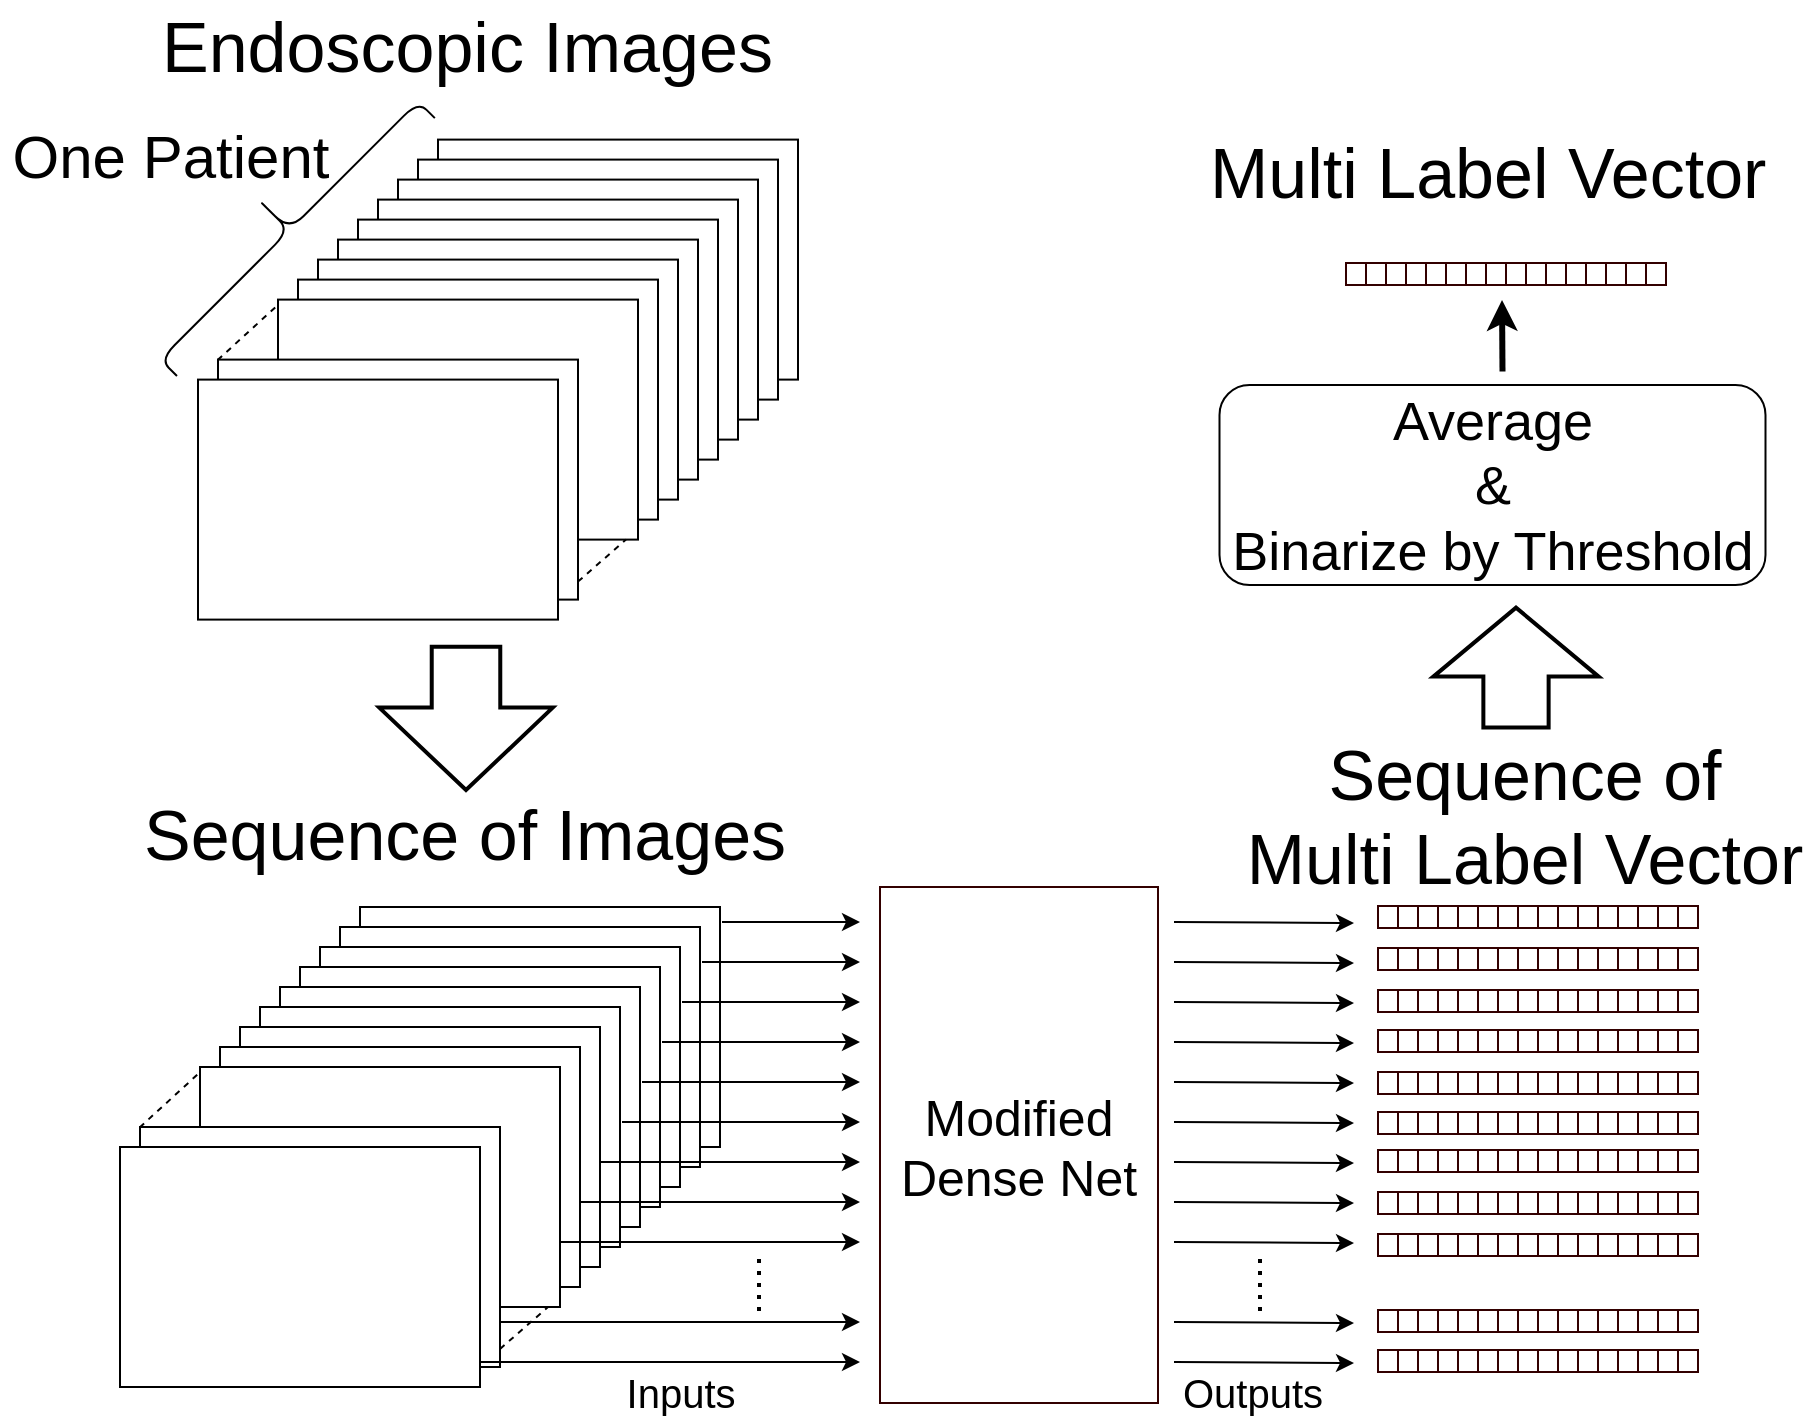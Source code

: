 <mxfile version="12.5.5" type="device"><diagram id="z2CQPgokboSDMh4d6PFP" name="Page-1"><mxGraphModel dx="961" dy="1441" grid="1" gridSize="10" guides="1" tooltips="1" connect="1" arrows="1" fold="1" page="1" pageScale="1" pageWidth="827" pageHeight="1169" math="0" shadow="0"><root><mxCell id="0"/><mxCell id="1" parent="0"/><mxCell id="XhvfSutfM1ENtSiAhlLO-3" value="" style="rounded=0;whiteSpace=wrap;html=1;" parent="1" vertex="1"><mxGeometry x="201" y="553.5" width="180" height="120" as="geometry"/></mxCell><mxCell id="XhvfSutfM1ENtSiAhlLO-4" value="" style="rounded=0;whiteSpace=wrap;html=1;" parent="1" vertex="1"><mxGeometry x="191" y="563.5" width="180" height="120" as="geometry"/></mxCell><mxCell id="XhvfSutfM1ENtSiAhlLO-5" value="" style="endArrow=none;dashed=1;html=1;exitX=0.996;exitY=0.003;exitDx=0;exitDy=0;exitPerimeter=0;" parent="1" source="XhvfSutfM1ENtSiAhlLO-15" edge="1"><mxGeometry width="50" height="50" relative="1" as="geometry"><mxPoint x="281" y="756.5" as="sourcePoint"/><mxPoint x="301" y="633.5" as="targetPoint"/></mxGeometry></mxCell><mxCell id="XhvfSutfM1ENtSiAhlLO-6" value="" style="rounded=0;whiteSpace=wrap;html=1;" parent="1" vertex="1"><mxGeometry x="181" y="573.5" width="180" height="120" as="geometry"/></mxCell><mxCell id="XhvfSutfM1ENtSiAhlLO-7" value="" style="rounded=0;whiteSpace=wrap;html=1;" parent="1" vertex="1"><mxGeometry x="171" y="583.5" width="180" height="120" as="geometry"/></mxCell><mxCell id="XhvfSutfM1ENtSiAhlLO-8" value="" style="rounded=0;whiteSpace=wrap;html=1;" parent="1" vertex="1"><mxGeometry x="161" y="593.5" width="180" height="120" as="geometry"/></mxCell><mxCell id="XhvfSutfM1ENtSiAhlLO-9" value="" style="rounded=0;whiteSpace=wrap;html=1;" parent="1" vertex="1"><mxGeometry x="151" y="603.5" width="180" height="120" as="geometry"/></mxCell><mxCell id="XhvfSutfM1ENtSiAhlLO-10" value="" style="rounded=0;whiteSpace=wrap;html=1;" parent="1" vertex="1"><mxGeometry x="141" y="613.5" width="180" height="120" as="geometry"/></mxCell><mxCell id="XhvfSutfM1ENtSiAhlLO-11" value="" style="rounded=0;whiteSpace=wrap;html=1;" parent="1" vertex="1"><mxGeometry x="131" y="623.5" width="180" height="120" as="geometry"/></mxCell><mxCell id="XhvfSutfM1ENtSiAhlLO-12" value="" style="rounded=0;whiteSpace=wrap;html=1;" parent="1" vertex="1"><mxGeometry x="121" y="633.5" width="180" height="120" as="geometry"/></mxCell><mxCell id="XhvfSutfM1ENtSiAhlLO-13" value="" style="endArrow=none;dashed=1;html=1;exitX=0.977;exitY=0.936;exitDx=0;exitDy=0;exitPerimeter=0;" parent="1" edge="1"><mxGeometry width="50" height="50" relative="1" as="geometry"><mxPoint x="271" y="774.5" as="sourcePoint"/><mxPoint x="295" y="753.5" as="targetPoint"/></mxGeometry></mxCell><mxCell id="XhvfSutfM1ENtSiAhlLO-14" value="" style="endArrow=none;dashed=1;html=1;exitX=-0.001;exitY=0.002;exitDx=0;exitDy=0;exitPerimeter=0;entryX=0.002;entryY=0.019;entryDx=0;entryDy=0;entryPerimeter=0;" parent="1" source="XhvfSutfM1ENtSiAhlLO-15" target="XhvfSutfM1ENtSiAhlLO-12" edge="1"><mxGeometry width="50" height="50" relative="1" as="geometry"><mxPoint x="280" y="673.5" as="sourcePoint"/><mxPoint x="311" y="643.5" as="targetPoint"/></mxGeometry></mxCell><mxCell id="XhvfSutfM1ENtSiAhlLO-15" value="" style="rounded=0;whiteSpace=wrap;html=1;" parent="1" vertex="1"><mxGeometry x="91" y="663.5" width="180" height="120" as="geometry"/></mxCell><mxCell id="XhvfSutfM1ENtSiAhlLO-16" value="" style="rounded=0;whiteSpace=wrap;html=1;" parent="1" vertex="1"><mxGeometry x="81" y="673.5" width="180" height="120" as="geometry"/></mxCell><mxCell id="XhvfSutfM1ENtSiAhlLO-17" value="&lt;font style=&quot;font-size: 35px&quot;&gt;Endoscopic Images&lt;/font&gt;" style="text;html=1;resizable=0;points=[];autosize=1;align=left;verticalAlign=top;spacingTop=-4;" parent="1" vertex="1"><mxGeometry x="100" y="100" width="320" height="20" as="geometry"/></mxCell><mxCell id="XhvfSutfM1ENtSiAhlLO-23" value="" style="endArrow=classic;html=1;strokeWidth=1;" parent="1" edge="1"><mxGeometry width="50" height="50" relative="1" as="geometry"><mxPoint x="261" y="781" as="sourcePoint"/><mxPoint x="451" y="781" as="targetPoint"/></mxGeometry></mxCell><mxCell id="XhvfSutfM1ENtSiAhlLO-24" value="" style="endArrow=classic;html=1;strokeWidth=1;" parent="1" edge="1"><mxGeometry width="50" height="50" relative="1" as="geometry"><mxPoint x="271" y="761" as="sourcePoint"/><mxPoint x="451" y="761" as="targetPoint"/></mxGeometry></mxCell><mxCell id="XhvfSutfM1ENtSiAhlLO-25" value="" style="endArrow=classic;html=1;strokeWidth=1;" parent="1" edge="1"><mxGeometry width="50" height="50" relative="1" as="geometry"><mxPoint x="301" y="721" as="sourcePoint"/><mxPoint x="451" y="721" as="targetPoint"/></mxGeometry></mxCell><mxCell id="XhvfSutfM1ENtSiAhlLO-26" value="" style="endArrow=classic;html=1;strokeWidth=1;" parent="1" edge="1"><mxGeometry width="50" height="50" relative="1" as="geometry"><mxPoint x="311" y="701" as="sourcePoint"/><mxPoint x="451" y="701" as="targetPoint"/></mxGeometry></mxCell><mxCell id="XhvfSutfM1ENtSiAhlLO-27" value="" style="endArrow=classic;html=1;strokeWidth=1;" parent="1" edge="1"><mxGeometry width="50" height="50" relative="1" as="geometry"><mxPoint x="321" y="681" as="sourcePoint"/><mxPoint x="451" y="681" as="targetPoint"/></mxGeometry></mxCell><mxCell id="XhvfSutfM1ENtSiAhlLO-29" value="" style="endArrow=classic;html=1;strokeWidth=1;" parent="1" edge="1"><mxGeometry width="50" height="50" relative="1" as="geometry"><mxPoint x="332" y="661" as="sourcePoint"/><mxPoint x="451" y="661" as="targetPoint"/></mxGeometry></mxCell><mxCell id="XhvfSutfM1ENtSiAhlLO-31" value="&lt;font style=&quot;font-size: 25px&quot;&gt;Modified&lt;br&gt;Dense Net&lt;/font&gt;" style="rounded=0;whiteSpace=wrap;html=1;strokeColor=#330000;fillColor=#FFFFFF;" parent="1" vertex="1"><mxGeometry x="461" y="543.5" width="139" height="258" as="geometry"/></mxCell><mxCell id="XhvfSutfM1ENtSiAhlLO-32" value="" style="endArrow=classic;html=1;strokeWidth=1;" parent="1" edge="1"><mxGeometry width="50" height="50" relative="1" as="geometry"><mxPoint x="342" y="641" as="sourcePoint"/><mxPoint x="451" y="641" as="targetPoint"/></mxGeometry></mxCell><mxCell id="XhvfSutfM1ENtSiAhlLO-33" value="" style="endArrow=classic;html=1;strokeWidth=1;" parent="1" edge="1"><mxGeometry width="50" height="50" relative="1" as="geometry"><mxPoint x="352" y="621" as="sourcePoint"/><mxPoint x="451" y="621" as="targetPoint"/></mxGeometry></mxCell><mxCell id="XhvfSutfM1ENtSiAhlLO-34" value="" style="endArrow=classic;html=1;strokeWidth=1;" parent="1" edge="1"><mxGeometry width="50" height="50" relative="1" as="geometry"><mxPoint x="362" y="601" as="sourcePoint"/><mxPoint x="451" y="601" as="targetPoint"/></mxGeometry></mxCell><mxCell id="XhvfSutfM1ENtSiAhlLO-37" value="" style="endArrow=classic;html=1;strokeWidth=1;" parent="1" edge="1"><mxGeometry width="50" height="50" relative="1" as="geometry"><mxPoint x="382" y="561" as="sourcePoint"/><mxPoint x="451" y="561" as="targetPoint"/></mxGeometry></mxCell><mxCell id="XhvfSutfM1ENtSiAhlLO-38" value="" style="endArrow=classic;html=1;strokeWidth=1;" parent="1" edge="1"><mxGeometry width="50" height="50" relative="1" as="geometry"><mxPoint x="608" y="561" as="sourcePoint"/><mxPoint x="698" y="561.5" as="targetPoint"/></mxGeometry></mxCell><mxCell id="XhvfSutfM1ENtSiAhlLO-39" value="" style="endArrow=classic;html=1;strokeWidth=1;" parent="1" edge="1"><mxGeometry width="50" height="50" relative="1" as="geometry"><mxPoint x="608" y="581" as="sourcePoint"/><mxPoint x="698" y="581.5" as="targetPoint"/></mxGeometry></mxCell><mxCell id="XhvfSutfM1ENtSiAhlLO-40" value="" style="endArrow=classic;html=1;strokeWidth=1;" parent="1" edge="1"><mxGeometry width="50" height="50" relative="1" as="geometry"><mxPoint x="608" y="601" as="sourcePoint"/><mxPoint x="698" y="601.5" as="targetPoint"/></mxGeometry></mxCell><mxCell id="XhvfSutfM1ENtSiAhlLO-41" value="" style="endArrow=classic;html=1;strokeWidth=1;" parent="1" edge="1"><mxGeometry width="50" height="50" relative="1" as="geometry"><mxPoint x="608" y="621" as="sourcePoint"/><mxPoint x="698" y="621.5" as="targetPoint"/></mxGeometry></mxCell><mxCell id="XhvfSutfM1ENtSiAhlLO-42" value="" style="endArrow=classic;html=1;strokeWidth=1;" parent="1" edge="1"><mxGeometry width="50" height="50" relative="1" as="geometry"><mxPoint x="608" y="641" as="sourcePoint"/><mxPoint x="698" y="641.5" as="targetPoint"/></mxGeometry></mxCell><mxCell id="XhvfSutfM1ENtSiAhlLO-43" value="" style="endArrow=classic;html=1;strokeWidth=1;" parent="1" edge="1"><mxGeometry width="50" height="50" relative="1" as="geometry"><mxPoint x="608" y="661" as="sourcePoint"/><mxPoint x="698" y="661.5" as="targetPoint"/></mxGeometry></mxCell><mxCell id="XhvfSutfM1ENtSiAhlLO-45" value="" style="endArrow=classic;html=1;strokeWidth=1;" parent="1" edge="1"><mxGeometry width="50" height="50" relative="1" as="geometry"><mxPoint x="608" y="681" as="sourcePoint"/><mxPoint x="698" y="681.5" as="targetPoint"/></mxGeometry></mxCell><mxCell id="XhvfSutfM1ENtSiAhlLO-46" value="" style="endArrow=classic;html=1;strokeWidth=1;" parent="1" edge="1"><mxGeometry width="50" height="50" relative="1" as="geometry"><mxPoint x="608" y="701" as="sourcePoint"/><mxPoint x="698" y="701.5" as="targetPoint"/></mxGeometry></mxCell><mxCell id="XhvfSutfM1ENtSiAhlLO-47" value="" style="endArrow=classic;html=1;strokeWidth=1;" parent="1" edge="1"><mxGeometry width="50" height="50" relative="1" as="geometry"><mxPoint x="608" y="721" as="sourcePoint"/><mxPoint x="698" y="721.5" as="targetPoint"/></mxGeometry></mxCell><mxCell id="XhvfSutfM1ENtSiAhlLO-48" value="" style="endArrow=classic;html=1;strokeWidth=1;" parent="1" edge="1"><mxGeometry width="50" height="50" relative="1" as="geometry"><mxPoint x="608" y="761" as="sourcePoint"/><mxPoint x="698" y="761.5" as="targetPoint"/></mxGeometry></mxCell><mxCell id="XhvfSutfM1ENtSiAhlLO-49" value="" style="endArrow=classic;html=1;strokeWidth=1;" parent="1" edge="1"><mxGeometry width="50" height="50" relative="1" as="geometry"><mxPoint x="608" y="781" as="sourcePoint"/><mxPoint x="698" y="781.5" as="targetPoint"/></mxGeometry></mxCell><mxCell id="XhvfSutfM1ENtSiAhlLO-64" value="" style="endArrow=classic;html=1;strokeWidth=1;" parent="1" edge="1"><mxGeometry width="50" height="50" relative="1" as="geometry"><mxPoint x="372" y="581" as="sourcePoint"/><mxPoint x="451" y="581" as="targetPoint"/></mxGeometry></mxCell><mxCell id="XhvfSutfM1ENtSiAhlLO-65" value="" style="endArrow=none;dashed=1;html=1;strokeWidth=2;dashPattern=1 2;" parent="1" edge="1"><mxGeometry width="50" height="50" relative="1" as="geometry"><mxPoint x="400.5" y="755.5" as="sourcePoint"/><mxPoint x="400.5" y="725.5" as="targetPoint"/></mxGeometry></mxCell><mxCell id="XhvfSutfM1ENtSiAhlLO-66" value="" style="endArrow=none;dashed=1;html=1;strokeWidth=2;dashPattern=1 2;" parent="1" edge="1"><mxGeometry width="50" height="50" relative="1" as="geometry"><mxPoint x="651" y="755.5" as="sourcePoint"/><mxPoint x="651" y="725.5" as="targetPoint"/></mxGeometry></mxCell><mxCell id="XhvfSutfM1ENtSiAhlLO-87" value="" style="rounded=0;whiteSpace=wrap;html=1;strokeColor=#330000;fillColor=#FFFFFF;" parent="1" vertex="1"><mxGeometry x="710" y="553" width="10" height="11" as="geometry"/></mxCell><mxCell id="XhvfSutfM1ENtSiAhlLO-88" value="" style="rounded=0;whiteSpace=wrap;html=1;strokeColor=#330000;fillColor=#FFFFFF;" parent="1" vertex="1"><mxGeometry x="720" y="553" width="10" height="11" as="geometry"/></mxCell><mxCell id="XhvfSutfM1ENtSiAhlLO-89" value="" style="rounded=0;whiteSpace=wrap;html=1;strokeColor=#330000;fillColor=#FFFFFF;" parent="1" vertex="1"><mxGeometry x="730" y="553" width="10" height="11" as="geometry"/></mxCell><mxCell id="XhvfSutfM1ENtSiAhlLO-90" value="" style="rounded=0;whiteSpace=wrap;html=1;strokeColor=#330000;fillColor=#FFFFFF;" parent="1" vertex="1"><mxGeometry x="740" y="553" width="10" height="11" as="geometry"/></mxCell><mxCell id="XhvfSutfM1ENtSiAhlLO-91" value="" style="rounded=0;whiteSpace=wrap;html=1;strokeColor=#330000;fillColor=#FFFFFF;" parent="1" vertex="1"><mxGeometry x="750" y="553" width="10" height="11" as="geometry"/></mxCell><mxCell id="XhvfSutfM1ENtSiAhlLO-92" value="" style="rounded=0;whiteSpace=wrap;html=1;strokeColor=#330000;fillColor=#FFFFFF;" parent="1" vertex="1"><mxGeometry x="760" y="553" width="10" height="11" as="geometry"/></mxCell><mxCell id="XhvfSutfM1ENtSiAhlLO-93" value="" style="rounded=0;whiteSpace=wrap;html=1;strokeColor=#330000;fillColor=#FFFFFF;" parent="1" vertex="1"><mxGeometry x="770" y="553" width="10" height="11" as="geometry"/></mxCell><mxCell id="XhvfSutfM1ENtSiAhlLO-94" value="" style="rounded=0;whiteSpace=wrap;html=1;strokeColor=#330000;fillColor=#FFFFFF;" parent="1" vertex="1"><mxGeometry x="780" y="553" width="10" height="11" as="geometry"/></mxCell><mxCell id="XhvfSutfM1ENtSiAhlLO-95" value="" style="rounded=0;whiteSpace=wrap;html=1;strokeColor=#330000;fillColor=#FFFFFF;" parent="1" vertex="1"><mxGeometry x="790" y="553" width="10" height="11" as="geometry"/></mxCell><mxCell id="XhvfSutfM1ENtSiAhlLO-96" value="" style="rounded=0;whiteSpace=wrap;html=1;strokeColor=#330000;fillColor=#FFFFFF;" parent="1" vertex="1"><mxGeometry x="800" y="553" width="10" height="11" as="geometry"/></mxCell><mxCell id="XhvfSutfM1ENtSiAhlLO-97" value="" style="rounded=0;whiteSpace=wrap;html=1;strokeColor=#330000;fillColor=#FFFFFF;" parent="1" vertex="1"><mxGeometry x="810" y="553" width="10" height="11" as="geometry"/></mxCell><mxCell id="XhvfSutfM1ENtSiAhlLO-98" value="" style="rounded=0;whiteSpace=wrap;html=1;strokeColor=#330000;fillColor=#FFFFFF;" parent="1" vertex="1"><mxGeometry x="820" y="553" width="10" height="11" as="geometry"/></mxCell><mxCell id="XhvfSutfM1ENtSiAhlLO-99" value="" style="rounded=0;whiteSpace=wrap;html=1;strokeColor=#330000;fillColor=#FFFFFF;" parent="1" vertex="1"><mxGeometry x="830" y="553" width="10" height="11" as="geometry"/></mxCell><mxCell id="XhvfSutfM1ENtSiAhlLO-100" value="" style="rounded=0;whiteSpace=wrap;html=1;strokeColor=#330000;fillColor=#FFFFFF;" parent="1" vertex="1"><mxGeometry x="840" y="553" width="10" height="11" as="geometry"/></mxCell><mxCell id="XhvfSutfM1ENtSiAhlLO-101" value="" style="rounded=0;whiteSpace=wrap;html=1;strokeColor=#330000;fillColor=#FFFFFF;" parent="1" vertex="1"><mxGeometry x="850" y="553" width="10" height="11" as="geometry"/></mxCell><mxCell id="XhvfSutfM1ENtSiAhlLO-102" value="" style="rounded=0;whiteSpace=wrap;html=1;strokeColor=#330000;fillColor=#FFFFFF;" parent="1" vertex="1"><mxGeometry x="860" y="553" width="10" height="11" as="geometry"/></mxCell><mxCell id="XhvfSutfM1ENtSiAhlLO-103" value="" style="rounded=0;whiteSpace=wrap;html=1;strokeColor=#330000;fillColor=#FFFFFF;" parent="1" vertex="1"><mxGeometry x="710" y="574" width="10" height="11" as="geometry"/></mxCell><mxCell id="XhvfSutfM1ENtSiAhlLO-104" value="" style="rounded=0;whiteSpace=wrap;html=1;strokeColor=#330000;fillColor=#FFFFFF;" parent="1" vertex="1"><mxGeometry x="720" y="574" width="10" height="11" as="geometry"/></mxCell><mxCell id="XhvfSutfM1ENtSiAhlLO-105" value="" style="rounded=0;whiteSpace=wrap;html=1;strokeColor=#330000;fillColor=#FFFFFF;" parent="1" vertex="1"><mxGeometry x="730" y="574" width="10" height="11" as="geometry"/></mxCell><mxCell id="XhvfSutfM1ENtSiAhlLO-106" value="" style="rounded=0;whiteSpace=wrap;html=1;strokeColor=#330000;fillColor=#FFFFFF;" parent="1" vertex="1"><mxGeometry x="740" y="574" width="10" height="11" as="geometry"/></mxCell><mxCell id="XhvfSutfM1ENtSiAhlLO-107" value="" style="rounded=0;whiteSpace=wrap;html=1;strokeColor=#330000;fillColor=#FFFFFF;" parent="1" vertex="1"><mxGeometry x="750" y="574" width="10" height="11" as="geometry"/></mxCell><mxCell id="XhvfSutfM1ENtSiAhlLO-108" value="" style="rounded=0;whiteSpace=wrap;html=1;strokeColor=#330000;fillColor=#FFFFFF;" parent="1" vertex="1"><mxGeometry x="760" y="574" width="10" height="11" as="geometry"/></mxCell><mxCell id="XhvfSutfM1ENtSiAhlLO-109" value="" style="rounded=0;whiteSpace=wrap;html=1;strokeColor=#330000;fillColor=#FFFFFF;" parent="1" vertex="1"><mxGeometry x="770" y="574" width="10" height="11" as="geometry"/></mxCell><mxCell id="XhvfSutfM1ENtSiAhlLO-110" value="" style="rounded=0;whiteSpace=wrap;html=1;strokeColor=#330000;fillColor=#FFFFFF;" parent="1" vertex="1"><mxGeometry x="780" y="574" width="10" height="11" as="geometry"/></mxCell><mxCell id="XhvfSutfM1ENtSiAhlLO-111" value="" style="rounded=0;whiteSpace=wrap;html=1;strokeColor=#330000;fillColor=#FFFFFF;" parent="1" vertex="1"><mxGeometry x="790" y="574" width="10" height="11" as="geometry"/></mxCell><mxCell id="XhvfSutfM1ENtSiAhlLO-112" value="" style="rounded=0;whiteSpace=wrap;html=1;strokeColor=#330000;fillColor=#FFFFFF;" parent="1" vertex="1"><mxGeometry x="800" y="574" width="10" height="11" as="geometry"/></mxCell><mxCell id="XhvfSutfM1ENtSiAhlLO-113" value="" style="rounded=0;whiteSpace=wrap;html=1;strokeColor=#330000;fillColor=#FFFFFF;" parent="1" vertex="1"><mxGeometry x="810" y="574" width="10" height="11" as="geometry"/></mxCell><mxCell id="XhvfSutfM1ENtSiAhlLO-114" value="" style="rounded=0;whiteSpace=wrap;html=1;strokeColor=#330000;fillColor=#FFFFFF;" parent="1" vertex="1"><mxGeometry x="820" y="574" width="10" height="11" as="geometry"/></mxCell><mxCell id="XhvfSutfM1ENtSiAhlLO-115" value="" style="rounded=0;whiteSpace=wrap;html=1;strokeColor=#330000;fillColor=#FFFFFF;" parent="1" vertex="1"><mxGeometry x="830" y="574" width="10" height="11" as="geometry"/></mxCell><mxCell id="XhvfSutfM1ENtSiAhlLO-116" value="" style="rounded=0;whiteSpace=wrap;html=1;strokeColor=#330000;fillColor=#FFFFFF;" parent="1" vertex="1"><mxGeometry x="840" y="574" width="10" height="11" as="geometry"/></mxCell><mxCell id="XhvfSutfM1ENtSiAhlLO-117" value="" style="rounded=0;whiteSpace=wrap;html=1;strokeColor=#330000;fillColor=#FFFFFF;" parent="1" vertex="1"><mxGeometry x="850" y="574" width="10" height="11" as="geometry"/></mxCell><mxCell id="XhvfSutfM1ENtSiAhlLO-118" value="" style="rounded=0;whiteSpace=wrap;html=1;strokeColor=#330000;fillColor=#FFFFFF;" parent="1" vertex="1"><mxGeometry x="860" y="574" width="10" height="11" as="geometry"/></mxCell><mxCell id="XhvfSutfM1ENtSiAhlLO-119" value="" style="rounded=0;whiteSpace=wrap;html=1;strokeColor=#330000;fillColor=#FFFFFF;" parent="1" vertex="1"><mxGeometry x="710" y="595" width="10" height="11" as="geometry"/></mxCell><mxCell id="XhvfSutfM1ENtSiAhlLO-120" value="" style="rounded=0;whiteSpace=wrap;html=1;strokeColor=#330000;fillColor=#FFFFFF;" parent="1" vertex="1"><mxGeometry x="720" y="595" width="10" height="11" as="geometry"/></mxCell><mxCell id="XhvfSutfM1ENtSiAhlLO-121" value="" style="rounded=0;whiteSpace=wrap;html=1;strokeColor=#330000;fillColor=#FFFFFF;" parent="1" vertex="1"><mxGeometry x="730" y="595" width="10" height="11" as="geometry"/></mxCell><mxCell id="XhvfSutfM1ENtSiAhlLO-122" value="" style="rounded=0;whiteSpace=wrap;html=1;strokeColor=#330000;fillColor=#FFFFFF;" parent="1" vertex="1"><mxGeometry x="740" y="595" width="10" height="11" as="geometry"/></mxCell><mxCell id="XhvfSutfM1ENtSiAhlLO-123" value="" style="rounded=0;whiteSpace=wrap;html=1;strokeColor=#330000;fillColor=#FFFFFF;" parent="1" vertex="1"><mxGeometry x="750" y="595" width="10" height="11" as="geometry"/></mxCell><mxCell id="XhvfSutfM1ENtSiAhlLO-124" value="" style="rounded=0;whiteSpace=wrap;html=1;strokeColor=#330000;fillColor=#FFFFFF;" parent="1" vertex="1"><mxGeometry x="760" y="595" width="10" height="11" as="geometry"/></mxCell><mxCell id="XhvfSutfM1ENtSiAhlLO-125" value="" style="rounded=0;whiteSpace=wrap;html=1;strokeColor=#330000;fillColor=#FFFFFF;" parent="1" vertex="1"><mxGeometry x="770" y="595" width="10" height="11" as="geometry"/></mxCell><mxCell id="XhvfSutfM1ENtSiAhlLO-126" value="" style="rounded=0;whiteSpace=wrap;html=1;strokeColor=#330000;fillColor=#FFFFFF;" parent="1" vertex="1"><mxGeometry x="780" y="595" width="10" height="11" as="geometry"/></mxCell><mxCell id="XhvfSutfM1ENtSiAhlLO-127" value="" style="rounded=0;whiteSpace=wrap;html=1;strokeColor=#330000;fillColor=#FFFFFF;" parent="1" vertex="1"><mxGeometry x="790" y="595" width="10" height="11" as="geometry"/></mxCell><mxCell id="XhvfSutfM1ENtSiAhlLO-128" value="" style="rounded=0;whiteSpace=wrap;html=1;strokeColor=#330000;fillColor=#FFFFFF;" parent="1" vertex="1"><mxGeometry x="800" y="595" width="10" height="11" as="geometry"/></mxCell><mxCell id="XhvfSutfM1ENtSiAhlLO-129" value="" style="rounded=0;whiteSpace=wrap;html=1;strokeColor=#330000;fillColor=#FFFFFF;" parent="1" vertex="1"><mxGeometry x="810" y="595" width="10" height="11" as="geometry"/></mxCell><mxCell id="XhvfSutfM1ENtSiAhlLO-130" value="" style="rounded=0;whiteSpace=wrap;html=1;strokeColor=#330000;fillColor=#FFFFFF;" parent="1" vertex="1"><mxGeometry x="820" y="595" width="10" height="11" as="geometry"/></mxCell><mxCell id="XhvfSutfM1ENtSiAhlLO-131" value="" style="rounded=0;whiteSpace=wrap;html=1;strokeColor=#330000;fillColor=#FFFFFF;" parent="1" vertex="1"><mxGeometry x="830" y="595" width="10" height="11" as="geometry"/></mxCell><mxCell id="XhvfSutfM1ENtSiAhlLO-132" value="" style="rounded=0;whiteSpace=wrap;html=1;strokeColor=#330000;fillColor=#FFFFFF;" parent="1" vertex="1"><mxGeometry x="840" y="595" width="10" height="11" as="geometry"/></mxCell><mxCell id="XhvfSutfM1ENtSiAhlLO-133" value="" style="rounded=0;whiteSpace=wrap;html=1;strokeColor=#330000;fillColor=#FFFFFF;" parent="1" vertex="1"><mxGeometry x="850" y="595" width="10" height="11" as="geometry"/></mxCell><mxCell id="XhvfSutfM1ENtSiAhlLO-134" value="" style="rounded=0;whiteSpace=wrap;html=1;strokeColor=#330000;fillColor=#FFFFFF;" parent="1" vertex="1"><mxGeometry x="860" y="595" width="10" height="11" as="geometry"/></mxCell><mxCell id="XhvfSutfM1ENtSiAhlLO-135" value="" style="rounded=0;whiteSpace=wrap;html=1;strokeColor=#330000;fillColor=#FFFFFF;" parent="1" vertex="1"><mxGeometry x="710" y="615" width="10" height="11" as="geometry"/></mxCell><mxCell id="XhvfSutfM1ENtSiAhlLO-136" value="" style="rounded=0;whiteSpace=wrap;html=1;strokeColor=#330000;fillColor=#FFFFFF;" parent="1" vertex="1"><mxGeometry x="720" y="615" width="10" height="11" as="geometry"/></mxCell><mxCell id="XhvfSutfM1ENtSiAhlLO-137" value="" style="rounded=0;whiteSpace=wrap;html=1;strokeColor=#330000;fillColor=#FFFFFF;" parent="1" vertex="1"><mxGeometry x="730" y="615" width="10" height="11" as="geometry"/></mxCell><mxCell id="XhvfSutfM1ENtSiAhlLO-138" value="" style="rounded=0;whiteSpace=wrap;html=1;strokeColor=#330000;fillColor=#FFFFFF;" parent="1" vertex="1"><mxGeometry x="740" y="615" width="10" height="11" as="geometry"/></mxCell><mxCell id="XhvfSutfM1ENtSiAhlLO-139" value="" style="rounded=0;whiteSpace=wrap;html=1;strokeColor=#330000;fillColor=#FFFFFF;" parent="1" vertex="1"><mxGeometry x="750" y="615" width="10" height="11" as="geometry"/></mxCell><mxCell id="XhvfSutfM1ENtSiAhlLO-140" value="" style="rounded=0;whiteSpace=wrap;html=1;strokeColor=#330000;fillColor=#FFFFFF;" parent="1" vertex="1"><mxGeometry x="760" y="615" width="10" height="11" as="geometry"/></mxCell><mxCell id="XhvfSutfM1ENtSiAhlLO-141" value="" style="rounded=0;whiteSpace=wrap;html=1;strokeColor=#330000;fillColor=#FFFFFF;" parent="1" vertex="1"><mxGeometry x="770" y="615" width="10" height="11" as="geometry"/></mxCell><mxCell id="XhvfSutfM1ENtSiAhlLO-142" value="" style="rounded=0;whiteSpace=wrap;html=1;strokeColor=#330000;fillColor=#FFFFFF;" parent="1" vertex="1"><mxGeometry x="780" y="615" width="10" height="11" as="geometry"/></mxCell><mxCell id="XhvfSutfM1ENtSiAhlLO-143" value="" style="rounded=0;whiteSpace=wrap;html=1;strokeColor=#330000;fillColor=#FFFFFF;" parent="1" vertex="1"><mxGeometry x="790" y="615" width="10" height="11" as="geometry"/></mxCell><mxCell id="XhvfSutfM1ENtSiAhlLO-144" value="" style="rounded=0;whiteSpace=wrap;html=1;strokeColor=#330000;fillColor=#FFFFFF;" parent="1" vertex="1"><mxGeometry x="800" y="615" width="10" height="11" as="geometry"/></mxCell><mxCell id="XhvfSutfM1ENtSiAhlLO-145" value="" style="rounded=0;whiteSpace=wrap;html=1;strokeColor=#330000;fillColor=#FFFFFF;" parent="1" vertex="1"><mxGeometry x="810" y="615" width="10" height="11" as="geometry"/></mxCell><mxCell id="XhvfSutfM1ENtSiAhlLO-146" value="" style="rounded=0;whiteSpace=wrap;html=1;strokeColor=#330000;fillColor=#FFFFFF;" parent="1" vertex="1"><mxGeometry x="820" y="615" width="10" height="11" as="geometry"/></mxCell><mxCell id="XhvfSutfM1ENtSiAhlLO-147" value="" style="rounded=0;whiteSpace=wrap;html=1;strokeColor=#330000;fillColor=#FFFFFF;" parent="1" vertex="1"><mxGeometry x="830" y="615" width="10" height="11" as="geometry"/></mxCell><mxCell id="XhvfSutfM1ENtSiAhlLO-148" value="" style="rounded=0;whiteSpace=wrap;html=1;strokeColor=#330000;fillColor=#FFFFFF;" parent="1" vertex="1"><mxGeometry x="840" y="615" width="10" height="11" as="geometry"/></mxCell><mxCell id="XhvfSutfM1ENtSiAhlLO-149" value="" style="rounded=0;whiteSpace=wrap;html=1;strokeColor=#330000;fillColor=#FFFFFF;" parent="1" vertex="1"><mxGeometry x="850" y="615" width="10" height="11" as="geometry"/></mxCell><mxCell id="XhvfSutfM1ENtSiAhlLO-150" value="" style="rounded=0;whiteSpace=wrap;html=1;strokeColor=#330000;fillColor=#FFFFFF;" parent="1" vertex="1"><mxGeometry x="860" y="615" width="10" height="11" as="geometry"/></mxCell><mxCell id="XhvfSutfM1ENtSiAhlLO-151" value="" style="rounded=0;whiteSpace=wrap;html=1;strokeColor=#330000;fillColor=#FFFFFF;" parent="1" vertex="1"><mxGeometry x="710" y="636" width="10" height="11" as="geometry"/></mxCell><mxCell id="XhvfSutfM1ENtSiAhlLO-152" value="" style="rounded=0;whiteSpace=wrap;html=1;strokeColor=#330000;fillColor=#FFFFFF;" parent="1" vertex="1"><mxGeometry x="720" y="636" width="10" height="11" as="geometry"/></mxCell><mxCell id="XhvfSutfM1ENtSiAhlLO-153" value="" style="rounded=0;whiteSpace=wrap;html=1;strokeColor=#330000;fillColor=#FFFFFF;" parent="1" vertex="1"><mxGeometry x="730" y="636" width="10" height="11" as="geometry"/></mxCell><mxCell id="XhvfSutfM1ENtSiAhlLO-154" value="" style="rounded=0;whiteSpace=wrap;html=1;strokeColor=#330000;fillColor=#FFFFFF;" parent="1" vertex="1"><mxGeometry x="740" y="636" width="10" height="11" as="geometry"/></mxCell><mxCell id="XhvfSutfM1ENtSiAhlLO-155" value="" style="rounded=0;whiteSpace=wrap;html=1;strokeColor=#330000;fillColor=#FFFFFF;" parent="1" vertex="1"><mxGeometry x="750" y="636" width="10" height="11" as="geometry"/></mxCell><mxCell id="XhvfSutfM1ENtSiAhlLO-156" value="" style="rounded=0;whiteSpace=wrap;html=1;strokeColor=#330000;fillColor=#FFFFFF;" parent="1" vertex="1"><mxGeometry x="760" y="636" width="10" height="11" as="geometry"/></mxCell><mxCell id="XhvfSutfM1ENtSiAhlLO-157" value="" style="rounded=0;whiteSpace=wrap;html=1;strokeColor=#330000;fillColor=#FFFFFF;" parent="1" vertex="1"><mxGeometry x="770" y="636" width="10" height="11" as="geometry"/></mxCell><mxCell id="XhvfSutfM1ENtSiAhlLO-158" value="" style="rounded=0;whiteSpace=wrap;html=1;strokeColor=#330000;fillColor=#FFFFFF;" parent="1" vertex="1"><mxGeometry x="780" y="636" width="10" height="11" as="geometry"/></mxCell><mxCell id="XhvfSutfM1ENtSiAhlLO-159" value="" style="rounded=0;whiteSpace=wrap;html=1;strokeColor=#330000;fillColor=#FFFFFF;" parent="1" vertex="1"><mxGeometry x="790" y="636" width="10" height="11" as="geometry"/></mxCell><mxCell id="XhvfSutfM1ENtSiAhlLO-160" value="" style="rounded=0;whiteSpace=wrap;html=1;strokeColor=#330000;fillColor=#FFFFFF;" parent="1" vertex="1"><mxGeometry x="800" y="636" width="10" height="11" as="geometry"/></mxCell><mxCell id="XhvfSutfM1ENtSiAhlLO-161" value="" style="rounded=0;whiteSpace=wrap;html=1;strokeColor=#330000;fillColor=#FFFFFF;" parent="1" vertex="1"><mxGeometry x="810" y="636" width="10" height="11" as="geometry"/></mxCell><mxCell id="XhvfSutfM1ENtSiAhlLO-162" value="" style="rounded=0;whiteSpace=wrap;html=1;strokeColor=#330000;fillColor=#FFFFFF;" parent="1" vertex="1"><mxGeometry x="820" y="636" width="10" height="11" as="geometry"/></mxCell><mxCell id="XhvfSutfM1ENtSiAhlLO-163" value="" style="rounded=0;whiteSpace=wrap;html=1;strokeColor=#330000;fillColor=#FFFFFF;" parent="1" vertex="1"><mxGeometry x="830" y="636" width="10" height="11" as="geometry"/></mxCell><mxCell id="XhvfSutfM1ENtSiAhlLO-164" value="" style="rounded=0;whiteSpace=wrap;html=1;strokeColor=#330000;fillColor=#FFFFFF;" parent="1" vertex="1"><mxGeometry x="840" y="636" width="10" height="11" as="geometry"/></mxCell><mxCell id="XhvfSutfM1ENtSiAhlLO-165" value="" style="rounded=0;whiteSpace=wrap;html=1;strokeColor=#330000;fillColor=#FFFFFF;" parent="1" vertex="1"><mxGeometry x="850" y="636" width="10" height="11" as="geometry"/></mxCell><mxCell id="XhvfSutfM1ENtSiAhlLO-166" value="" style="rounded=0;whiteSpace=wrap;html=1;strokeColor=#330000;fillColor=#FFFFFF;" parent="1" vertex="1"><mxGeometry x="860" y="636" width="10" height="11" as="geometry"/></mxCell><mxCell id="XhvfSutfM1ENtSiAhlLO-167" value="" style="rounded=0;whiteSpace=wrap;html=1;strokeColor=#330000;fillColor=#FFFFFF;" parent="1" vertex="1"><mxGeometry x="710" y="656" width="10" height="11" as="geometry"/></mxCell><mxCell id="XhvfSutfM1ENtSiAhlLO-168" value="" style="rounded=0;whiteSpace=wrap;html=1;strokeColor=#330000;fillColor=#FFFFFF;" parent="1" vertex="1"><mxGeometry x="720" y="656" width="10" height="11" as="geometry"/></mxCell><mxCell id="XhvfSutfM1ENtSiAhlLO-169" value="" style="rounded=0;whiteSpace=wrap;html=1;strokeColor=#330000;fillColor=#FFFFFF;" parent="1" vertex="1"><mxGeometry x="730" y="656" width="10" height="11" as="geometry"/></mxCell><mxCell id="XhvfSutfM1ENtSiAhlLO-170" value="" style="rounded=0;whiteSpace=wrap;html=1;strokeColor=#330000;fillColor=#FFFFFF;" parent="1" vertex="1"><mxGeometry x="740" y="656" width="10" height="11" as="geometry"/></mxCell><mxCell id="XhvfSutfM1ENtSiAhlLO-171" value="" style="rounded=0;whiteSpace=wrap;html=1;strokeColor=#330000;fillColor=#FFFFFF;" parent="1" vertex="1"><mxGeometry x="750" y="656" width="10" height="11" as="geometry"/></mxCell><mxCell id="XhvfSutfM1ENtSiAhlLO-172" value="" style="rounded=0;whiteSpace=wrap;html=1;strokeColor=#330000;fillColor=#FFFFFF;" parent="1" vertex="1"><mxGeometry x="760" y="656" width="10" height="11" as="geometry"/></mxCell><mxCell id="XhvfSutfM1ENtSiAhlLO-173" value="" style="rounded=0;whiteSpace=wrap;html=1;strokeColor=#330000;fillColor=#FFFFFF;" parent="1" vertex="1"><mxGeometry x="770" y="656" width="10" height="11" as="geometry"/></mxCell><mxCell id="XhvfSutfM1ENtSiAhlLO-174" value="" style="rounded=0;whiteSpace=wrap;html=1;strokeColor=#330000;fillColor=#FFFFFF;" parent="1" vertex="1"><mxGeometry x="780" y="656" width="10" height="11" as="geometry"/></mxCell><mxCell id="XhvfSutfM1ENtSiAhlLO-175" value="" style="rounded=0;whiteSpace=wrap;html=1;strokeColor=#330000;fillColor=#FFFFFF;" parent="1" vertex="1"><mxGeometry x="790" y="656" width="10" height="11" as="geometry"/></mxCell><mxCell id="XhvfSutfM1ENtSiAhlLO-176" value="" style="rounded=0;whiteSpace=wrap;html=1;strokeColor=#330000;fillColor=#FFFFFF;" parent="1" vertex="1"><mxGeometry x="800" y="656" width="10" height="11" as="geometry"/></mxCell><mxCell id="XhvfSutfM1ENtSiAhlLO-177" value="" style="rounded=0;whiteSpace=wrap;html=1;strokeColor=#330000;fillColor=#FFFFFF;" parent="1" vertex="1"><mxGeometry x="810" y="656" width="10" height="11" as="geometry"/></mxCell><mxCell id="XhvfSutfM1ENtSiAhlLO-178" value="" style="rounded=0;whiteSpace=wrap;html=1;strokeColor=#330000;fillColor=#FFFFFF;" parent="1" vertex="1"><mxGeometry x="820" y="656" width="10" height="11" as="geometry"/></mxCell><mxCell id="XhvfSutfM1ENtSiAhlLO-179" value="" style="rounded=0;whiteSpace=wrap;html=1;strokeColor=#330000;fillColor=#FFFFFF;" parent="1" vertex="1"><mxGeometry x="830" y="656" width="10" height="11" as="geometry"/></mxCell><mxCell id="XhvfSutfM1ENtSiAhlLO-180" value="" style="rounded=0;whiteSpace=wrap;html=1;strokeColor=#330000;fillColor=#FFFFFF;" parent="1" vertex="1"><mxGeometry x="840" y="656" width="10" height="11" as="geometry"/></mxCell><mxCell id="XhvfSutfM1ENtSiAhlLO-181" value="" style="rounded=0;whiteSpace=wrap;html=1;strokeColor=#330000;fillColor=#FFFFFF;" parent="1" vertex="1"><mxGeometry x="850" y="656" width="10" height="11" as="geometry"/></mxCell><mxCell id="XhvfSutfM1ENtSiAhlLO-182" value="" style="rounded=0;whiteSpace=wrap;html=1;strokeColor=#330000;fillColor=#FFFFFF;" parent="1" vertex="1"><mxGeometry x="860" y="656" width="10" height="11" as="geometry"/></mxCell><mxCell id="XhvfSutfM1ENtSiAhlLO-183" value="" style="rounded=0;whiteSpace=wrap;html=1;strokeColor=#330000;fillColor=#FFFFFF;" parent="1" vertex="1"><mxGeometry x="710" y="675" width="10" height="11" as="geometry"/></mxCell><mxCell id="XhvfSutfM1ENtSiAhlLO-184" value="" style="rounded=0;whiteSpace=wrap;html=1;strokeColor=#330000;fillColor=#FFFFFF;" parent="1" vertex="1"><mxGeometry x="720" y="675" width="10" height="11" as="geometry"/></mxCell><mxCell id="XhvfSutfM1ENtSiAhlLO-185" value="" style="rounded=0;whiteSpace=wrap;html=1;strokeColor=#330000;fillColor=#FFFFFF;" parent="1" vertex="1"><mxGeometry x="730" y="675" width="10" height="11" as="geometry"/></mxCell><mxCell id="XhvfSutfM1ENtSiAhlLO-186" value="" style="rounded=0;whiteSpace=wrap;html=1;strokeColor=#330000;fillColor=#FFFFFF;" parent="1" vertex="1"><mxGeometry x="740" y="675" width="10" height="11" as="geometry"/></mxCell><mxCell id="XhvfSutfM1ENtSiAhlLO-187" value="" style="rounded=0;whiteSpace=wrap;html=1;strokeColor=#330000;fillColor=#FFFFFF;" parent="1" vertex="1"><mxGeometry x="750" y="675" width="10" height="11" as="geometry"/></mxCell><mxCell id="XhvfSutfM1ENtSiAhlLO-188" value="" style="rounded=0;whiteSpace=wrap;html=1;strokeColor=#330000;fillColor=#FFFFFF;" parent="1" vertex="1"><mxGeometry x="760" y="675" width="10" height="11" as="geometry"/></mxCell><mxCell id="XhvfSutfM1ENtSiAhlLO-189" value="" style="rounded=0;whiteSpace=wrap;html=1;strokeColor=#330000;fillColor=#FFFFFF;" parent="1" vertex="1"><mxGeometry x="770" y="675" width="10" height="11" as="geometry"/></mxCell><mxCell id="XhvfSutfM1ENtSiAhlLO-190" value="" style="rounded=0;whiteSpace=wrap;html=1;strokeColor=#330000;fillColor=#FFFFFF;" parent="1" vertex="1"><mxGeometry x="780" y="675" width="10" height="11" as="geometry"/></mxCell><mxCell id="XhvfSutfM1ENtSiAhlLO-191" value="" style="rounded=0;whiteSpace=wrap;html=1;strokeColor=#330000;fillColor=#FFFFFF;" parent="1" vertex="1"><mxGeometry x="790" y="675" width="10" height="11" as="geometry"/></mxCell><mxCell id="XhvfSutfM1ENtSiAhlLO-192" value="" style="rounded=0;whiteSpace=wrap;html=1;strokeColor=#330000;fillColor=#FFFFFF;" parent="1" vertex="1"><mxGeometry x="800" y="675" width="10" height="11" as="geometry"/></mxCell><mxCell id="XhvfSutfM1ENtSiAhlLO-193" value="" style="rounded=0;whiteSpace=wrap;html=1;strokeColor=#330000;fillColor=#FFFFFF;" parent="1" vertex="1"><mxGeometry x="810" y="675" width="10" height="11" as="geometry"/></mxCell><mxCell id="XhvfSutfM1ENtSiAhlLO-194" value="" style="rounded=0;whiteSpace=wrap;html=1;strokeColor=#330000;fillColor=#FFFFFF;" parent="1" vertex="1"><mxGeometry x="820" y="675" width="10" height="11" as="geometry"/></mxCell><mxCell id="XhvfSutfM1ENtSiAhlLO-195" value="" style="rounded=0;whiteSpace=wrap;html=1;strokeColor=#330000;fillColor=#FFFFFF;" parent="1" vertex="1"><mxGeometry x="830" y="675" width="10" height="11" as="geometry"/></mxCell><mxCell id="XhvfSutfM1ENtSiAhlLO-196" value="" style="rounded=0;whiteSpace=wrap;html=1;strokeColor=#330000;fillColor=#FFFFFF;" parent="1" vertex="1"><mxGeometry x="840" y="675" width="10" height="11" as="geometry"/></mxCell><mxCell id="XhvfSutfM1ENtSiAhlLO-197" value="" style="rounded=0;whiteSpace=wrap;html=1;strokeColor=#330000;fillColor=#FFFFFF;" parent="1" vertex="1"><mxGeometry x="850" y="675" width="10" height="11" as="geometry"/></mxCell><mxCell id="XhvfSutfM1ENtSiAhlLO-198" value="" style="rounded=0;whiteSpace=wrap;html=1;strokeColor=#330000;fillColor=#FFFFFF;" parent="1" vertex="1"><mxGeometry x="860" y="675" width="10" height="11" as="geometry"/></mxCell><mxCell id="XhvfSutfM1ENtSiAhlLO-199" value="" style="rounded=0;whiteSpace=wrap;html=1;strokeColor=#330000;fillColor=#FFFFFF;" parent="1" vertex="1"><mxGeometry x="710" y="696" width="10" height="11" as="geometry"/></mxCell><mxCell id="XhvfSutfM1ENtSiAhlLO-200" value="" style="rounded=0;whiteSpace=wrap;html=1;strokeColor=#330000;fillColor=#FFFFFF;" parent="1" vertex="1"><mxGeometry x="720" y="696" width="10" height="11" as="geometry"/></mxCell><mxCell id="XhvfSutfM1ENtSiAhlLO-201" value="" style="rounded=0;whiteSpace=wrap;html=1;strokeColor=#330000;fillColor=#FFFFFF;" parent="1" vertex="1"><mxGeometry x="730" y="696" width="10" height="11" as="geometry"/></mxCell><mxCell id="XhvfSutfM1ENtSiAhlLO-202" value="" style="rounded=0;whiteSpace=wrap;html=1;strokeColor=#330000;fillColor=#FFFFFF;" parent="1" vertex="1"><mxGeometry x="740" y="696" width="10" height="11" as="geometry"/></mxCell><mxCell id="XhvfSutfM1ENtSiAhlLO-203" value="" style="rounded=0;whiteSpace=wrap;html=1;strokeColor=#330000;fillColor=#FFFFFF;" parent="1" vertex="1"><mxGeometry x="750" y="696" width="10" height="11" as="geometry"/></mxCell><mxCell id="XhvfSutfM1ENtSiAhlLO-204" value="" style="rounded=0;whiteSpace=wrap;html=1;strokeColor=#330000;fillColor=#FFFFFF;" parent="1" vertex="1"><mxGeometry x="760" y="696" width="10" height="11" as="geometry"/></mxCell><mxCell id="XhvfSutfM1ENtSiAhlLO-205" value="" style="rounded=0;whiteSpace=wrap;html=1;strokeColor=#330000;fillColor=#FFFFFF;" parent="1" vertex="1"><mxGeometry x="770" y="696" width="10" height="11" as="geometry"/></mxCell><mxCell id="XhvfSutfM1ENtSiAhlLO-206" value="" style="rounded=0;whiteSpace=wrap;html=1;strokeColor=#330000;fillColor=#FFFFFF;" parent="1" vertex="1"><mxGeometry x="780" y="696" width="10" height="11" as="geometry"/></mxCell><mxCell id="XhvfSutfM1ENtSiAhlLO-207" value="" style="rounded=0;whiteSpace=wrap;html=1;strokeColor=#330000;fillColor=#FFFFFF;" parent="1" vertex="1"><mxGeometry x="790" y="696" width="10" height="11" as="geometry"/></mxCell><mxCell id="XhvfSutfM1ENtSiAhlLO-208" value="" style="rounded=0;whiteSpace=wrap;html=1;strokeColor=#330000;fillColor=#FFFFFF;" parent="1" vertex="1"><mxGeometry x="800" y="696" width="10" height="11" as="geometry"/></mxCell><mxCell id="XhvfSutfM1ENtSiAhlLO-209" value="" style="rounded=0;whiteSpace=wrap;html=1;strokeColor=#330000;fillColor=#FFFFFF;" parent="1" vertex="1"><mxGeometry x="810" y="696" width="10" height="11" as="geometry"/></mxCell><mxCell id="XhvfSutfM1ENtSiAhlLO-210" value="" style="rounded=0;whiteSpace=wrap;html=1;strokeColor=#330000;fillColor=#FFFFFF;" parent="1" vertex="1"><mxGeometry x="820" y="696" width="10" height="11" as="geometry"/></mxCell><mxCell id="XhvfSutfM1ENtSiAhlLO-211" value="" style="rounded=0;whiteSpace=wrap;html=1;strokeColor=#330000;fillColor=#FFFFFF;" parent="1" vertex="1"><mxGeometry x="830" y="696" width="10" height="11" as="geometry"/></mxCell><mxCell id="XhvfSutfM1ENtSiAhlLO-212" value="" style="rounded=0;whiteSpace=wrap;html=1;strokeColor=#330000;fillColor=#FFFFFF;" parent="1" vertex="1"><mxGeometry x="840" y="696" width="10" height="11" as="geometry"/></mxCell><mxCell id="XhvfSutfM1ENtSiAhlLO-213" value="" style="rounded=0;whiteSpace=wrap;html=1;strokeColor=#330000;fillColor=#FFFFFF;" parent="1" vertex="1"><mxGeometry x="850" y="696" width="10" height="11" as="geometry"/></mxCell><mxCell id="XhvfSutfM1ENtSiAhlLO-214" value="" style="rounded=0;whiteSpace=wrap;html=1;strokeColor=#330000;fillColor=#FFFFFF;" parent="1" vertex="1"><mxGeometry x="860" y="696" width="10" height="11" as="geometry"/></mxCell><mxCell id="XhvfSutfM1ENtSiAhlLO-215" value="" style="rounded=0;whiteSpace=wrap;html=1;strokeColor=#330000;fillColor=#FFFFFF;" parent="1" vertex="1"><mxGeometry x="710" y="717" width="10" height="11" as="geometry"/></mxCell><mxCell id="XhvfSutfM1ENtSiAhlLO-216" value="" style="rounded=0;whiteSpace=wrap;html=1;strokeColor=#330000;fillColor=#FFFFFF;" parent="1" vertex="1"><mxGeometry x="720" y="717" width="10" height="11" as="geometry"/></mxCell><mxCell id="XhvfSutfM1ENtSiAhlLO-217" value="" style="rounded=0;whiteSpace=wrap;html=1;strokeColor=#330000;fillColor=#FFFFFF;" parent="1" vertex="1"><mxGeometry x="730" y="717" width="10" height="11" as="geometry"/></mxCell><mxCell id="XhvfSutfM1ENtSiAhlLO-218" value="" style="rounded=0;whiteSpace=wrap;html=1;strokeColor=#330000;fillColor=#FFFFFF;" parent="1" vertex="1"><mxGeometry x="740" y="717" width="10" height="11" as="geometry"/></mxCell><mxCell id="XhvfSutfM1ENtSiAhlLO-219" value="" style="rounded=0;whiteSpace=wrap;html=1;strokeColor=#330000;fillColor=#FFFFFF;" parent="1" vertex="1"><mxGeometry x="750" y="717" width="10" height="11" as="geometry"/></mxCell><mxCell id="XhvfSutfM1ENtSiAhlLO-220" value="" style="rounded=0;whiteSpace=wrap;html=1;strokeColor=#330000;fillColor=#FFFFFF;" parent="1" vertex="1"><mxGeometry x="760" y="717" width="10" height="11" as="geometry"/></mxCell><mxCell id="XhvfSutfM1ENtSiAhlLO-221" value="" style="rounded=0;whiteSpace=wrap;html=1;strokeColor=#330000;fillColor=#FFFFFF;" parent="1" vertex="1"><mxGeometry x="770" y="717" width="10" height="11" as="geometry"/></mxCell><mxCell id="XhvfSutfM1ENtSiAhlLO-222" value="" style="rounded=0;whiteSpace=wrap;html=1;strokeColor=#330000;fillColor=#FFFFFF;" parent="1" vertex="1"><mxGeometry x="780" y="717" width="10" height="11" as="geometry"/></mxCell><mxCell id="XhvfSutfM1ENtSiAhlLO-223" value="" style="rounded=0;whiteSpace=wrap;html=1;strokeColor=#330000;fillColor=#FFFFFF;" parent="1" vertex="1"><mxGeometry x="790" y="717" width="10" height="11" as="geometry"/></mxCell><mxCell id="XhvfSutfM1ENtSiAhlLO-224" value="" style="rounded=0;whiteSpace=wrap;html=1;strokeColor=#330000;fillColor=#FFFFFF;" parent="1" vertex="1"><mxGeometry x="800" y="717" width="10" height="11" as="geometry"/></mxCell><mxCell id="XhvfSutfM1ENtSiAhlLO-225" value="" style="rounded=0;whiteSpace=wrap;html=1;strokeColor=#330000;fillColor=#FFFFFF;" parent="1" vertex="1"><mxGeometry x="810" y="717" width="10" height="11" as="geometry"/></mxCell><mxCell id="XhvfSutfM1ENtSiAhlLO-226" value="" style="rounded=0;whiteSpace=wrap;html=1;strokeColor=#330000;fillColor=#FFFFFF;" parent="1" vertex="1"><mxGeometry x="820" y="717" width="10" height="11" as="geometry"/></mxCell><mxCell id="XhvfSutfM1ENtSiAhlLO-227" value="" style="rounded=0;whiteSpace=wrap;html=1;strokeColor=#330000;fillColor=#FFFFFF;" parent="1" vertex="1"><mxGeometry x="830" y="717" width="10" height="11" as="geometry"/></mxCell><mxCell id="XhvfSutfM1ENtSiAhlLO-228" value="" style="rounded=0;whiteSpace=wrap;html=1;strokeColor=#330000;fillColor=#FFFFFF;" parent="1" vertex="1"><mxGeometry x="840" y="717" width="10" height="11" as="geometry"/></mxCell><mxCell id="XhvfSutfM1ENtSiAhlLO-229" value="" style="rounded=0;whiteSpace=wrap;html=1;strokeColor=#330000;fillColor=#FFFFFF;" parent="1" vertex="1"><mxGeometry x="850" y="717" width="10" height="11" as="geometry"/></mxCell><mxCell id="XhvfSutfM1ENtSiAhlLO-230" value="" style="rounded=0;whiteSpace=wrap;html=1;strokeColor=#330000;fillColor=#FFFFFF;" parent="1" vertex="1"><mxGeometry x="860" y="717" width="10" height="11" as="geometry"/></mxCell><mxCell id="XhvfSutfM1ENtSiAhlLO-247" value="" style="rounded=0;whiteSpace=wrap;html=1;strokeColor=#330000;fillColor=#FFFFFF;" parent="1" vertex="1"><mxGeometry x="710" y="755" width="10" height="11" as="geometry"/></mxCell><mxCell id="XhvfSutfM1ENtSiAhlLO-248" value="" style="rounded=0;whiteSpace=wrap;html=1;strokeColor=#330000;fillColor=#FFFFFF;" parent="1" vertex="1"><mxGeometry x="720" y="755" width="10" height="11" as="geometry"/></mxCell><mxCell id="XhvfSutfM1ENtSiAhlLO-249" value="" style="rounded=0;whiteSpace=wrap;html=1;strokeColor=#330000;fillColor=#FFFFFF;" parent="1" vertex="1"><mxGeometry x="730" y="755" width="10" height="11" as="geometry"/></mxCell><mxCell id="XhvfSutfM1ENtSiAhlLO-250" value="" style="rounded=0;whiteSpace=wrap;html=1;strokeColor=#330000;fillColor=#FFFFFF;" parent="1" vertex="1"><mxGeometry x="740" y="755" width="10" height="11" as="geometry"/></mxCell><mxCell id="XhvfSutfM1ENtSiAhlLO-251" value="" style="rounded=0;whiteSpace=wrap;html=1;strokeColor=#330000;fillColor=#FFFFFF;" parent="1" vertex="1"><mxGeometry x="750" y="755" width="10" height="11" as="geometry"/></mxCell><mxCell id="XhvfSutfM1ENtSiAhlLO-252" value="" style="rounded=0;whiteSpace=wrap;html=1;strokeColor=#330000;fillColor=#FFFFFF;" parent="1" vertex="1"><mxGeometry x="760" y="755" width="10" height="11" as="geometry"/></mxCell><mxCell id="XhvfSutfM1ENtSiAhlLO-253" value="" style="rounded=0;whiteSpace=wrap;html=1;strokeColor=#330000;fillColor=#FFFFFF;" parent="1" vertex="1"><mxGeometry x="770" y="755" width="10" height="11" as="geometry"/></mxCell><mxCell id="XhvfSutfM1ENtSiAhlLO-254" value="" style="rounded=0;whiteSpace=wrap;html=1;strokeColor=#330000;fillColor=#FFFFFF;" parent="1" vertex="1"><mxGeometry x="780" y="755" width="10" height="11" as="geometry"/></mxCell><mxCell id="XhvfSutfM1ENtSiAhlLO-255" value="" style="rounded=0;whiteSpace=wrap;html=1;strokeColor=#330000;fillColor=#FFFFFF;" parent="1" vertex="1"><mxGeometry x="790" y="755" width="10" height="11" as="geometry"/></mxCell><mxCell id="XhvfSutfM1ENtSiAhlLO-256" value="" style="rounded=0;whiteSpace=wrap;html=1;strokeColor=#330000;fillColor=#FFFFFF;" parent="1" vertex="1"><mxGeometry x="800" y="755" width="10" height="11" as="geometry"/></mxCell><mxCell id="XhvfSutfM1ENtSiAhlLO-257" value="" style="rounded=0;whiteSpace=wrap;html=1;strokeColor=#330000;fillColor=#FFFFFF;" parent="1" vertex="1"><mxGeometry x="810" y="755" width="10" height="11" as="geometry"/></mxCell><mxCell id="XhvfSutfM1ENtSiAhlLO-258" value="" style="rounded=0;whiteSpace=wrap;html=1;strokeColor=#330000;fillColor=#FFFFFF;" parent="1" vertex="1"><mxGeometry x="820" y="755" width="10" height="11" as="geometry"/></mxCell><mxCell id="XhvfSutfM1ENtSiAhlLO-259" value="" style="rounded=0;whiteSpace=wrap;html=1;strokeColor=#330000;fillColor=#FFFFFF;" parent="1" vertex="1"><mxGeometry x="830" y="755" width="10" height="11" as="geometry"/></mxCell><mxCell id="XhvfSutfM1ENtSiAhlLO-260" value="" style="rounded=0;whiteSpace=wrap;html=1;strokeColor=#330000;fillColor=#FFFFFF;" parent="1" vertex="1"><mxGeometry x="840" y="755" width="10" height="11" as="geometry"/></mxCell><mxCell id="XhvfSutfM1ENtSiAhlLO-261" value="" style="rounded=0;whiteSpace=wrap;html=1;strokeColor=#330000;fillColor=#FFFFFF;" parent="1" vertex="1"><mxGeometry x="850" y="755" width="10" height="11" as="geometry"/></mxCell><mxCell id="XhvfSutfM1ENtSiAhlLO-262" value="" style="rounded=0;whiteSpace=wrap;html=1;strokeColor=#330000;fillColor=#FFFFFF;" parent="1" vertex="1"><mxGeometry x="860" y="755" width="10" height="11" as="geometry"/></mxCell><mxCell id="XhvfSutfM1ENtSiAhlLO-263" value="" style="rounded=0;whiteSpace=wrap;html=1;strokeColor=#330000;fillColor=#FFFFFF;" parent="1" vertex="1"><mxGeometry x="710" y="775" width="10" height="11" as="geometry"/></mxCell><mxCell id="XhvfSutfM1ENtSiAhlLO-264" value="" style="rounded=0;whiteSpace=wrap;html=1;strokeColor=#330000;fillColor=#FFFFFF;" parent="1" vertex="1"><mxGeometry x="720" y="775" width="10" height="11" as="geometry"/></mxCell><mxCell id="XhvfSutfM1ENtSiAhlLO-265" value="" style="rounded=0;whiteSpace=wrap;html=1;strokeColor=#330000;fillColor=#FFFFFF;" parent="1" vertex="1"><mxGeometry x="730" y="775" width="10" height="11" as="geometry"/></mxCell><mxCell id="XhvfSutfM1ENtSiAhlLO-266" value="" style="rounded=0;whiteSpace=wrap;html=1;strokeColor=#330000;fillColor=#FFFFFF;" parent="1" vertex="1"><mxGeometry x="740" y="775" width="10" height="11" as="geometry"/></mxCell><mxCell id="XhvfSutfM1ENtSiAhlLO-267" value="" style="rounded=0;whiteSpace=wrap;html=1;strokeColor=#330000;fillColor=#FFFFFF;" parent="1" vertex="1"><mxGeometry x="750" y="775" width="10" height="11" as="geometry"/></mxCell><mxCell id="XhvfSutfM1ENtSiAhlLO-268" value="" style="rounded=0;whiteSpace=wrap;html=1;strokeColor=#330000;fillColor=#FFFFFF;" parent="1" vertex="1"><mxGeometry x="760" y="775" width="10" height="11" as="geometry"/></mxCell><mxCell id="XhvfSutfM1ENtSiAhlLO-269" value="" style="rounded=0;whiteSpace=wrap;html=1;strokeColor=#330000;fillColor=#FFFFFF;" parent="1" vertex="1"><mxGeometry x="770" y="775" width="10" height="11" as="geometry"/></mxCell><mxCell id="XhvfSutfM1ENtSiAhlLO-270" value="" style="rounded=0;whiteSpace=wrap;html=1;strokeColor=#330000;fillColor=#FFFFFF;" parent="1" vertex="1"><mxGeometry x="780" y="775" width="10" height="11" as="geometry"/></mxCell><mxCell id="XhvfSutfM1ENtSiAhlLO-271" value="" style="rounded=0;whiteSpace=wrap;html=1;strokeColor=#330000;fillColor=#FFFFFF;" parent="1" vertex="1"><mxGeometry x="790" y="775" width="10" height="11" as="geometry"/></mxCell><mxCell id="XhvfSutfM1ENtSiAhlLO-272" value="" style="rounded=0;whiteSpace=wrap;html=1;strokeColor=#330000;fillColor=#FFFFFF;" parent="1" vertex="1"><mxGeometry x="800" y="775" width="10" height="11" as="geometry"/></mxCell><mxCell id="XhvfSutfM1ENtSiAhlLO-273" value="" style="rounded=0;whiteSpace=wrap;html=1;strokeColor=#330000;fillColor=#FFFFFF;" parent="1" vertex="1"><mxGeometry x="810" y="775" width="10" height="11" as="geometry"/></mxCell><mxCell id="XhvfSutfM1ENtSiAhlLO-274" value="" style="rounded=0;whiteSpace=wrap;html=1;strokeColor=#330000;fillColor=#FFFFFF;" parent="1" vertex="1"><mxGeometry x="820" y="775" width="10" height="11" as="geometry"/></mxCell><mxCell id="XhvfSutfM1ENtSiAhlLO-275" value="" style="rounded=0;whiteSpace=wrap;html=1;strokeColor=#330000;fillColor=#FFFFFF;" parent="1" vertex="1"><mxGeometry x="830" y="775" width="10" height="11" as="geometry"/></mxCell><mxCell id="XhvfSutfM1ENtSiAhlLO-276" value="" style="rounded=0;whiteSpace=wrap;html=1;strokeColor=#330000;fillColor=#FFFFFF;" parent="1" vertex="1"><mxGeometry x="840" y="775" width="10" height="11" as="geometry"/></mxCell><mxCell id="XhvfSutfM1ENtSiAhlLO-277" value="" style="rounded=0;whiteSpace=wrap;html=1;strokeColor=#330000;fillColor=#FFFFFF;" parent="1" vertex="1"><mxGeometry x="850" y="775" width="10" height="11" as="geometry"/></mxCell><mxCell id="XhvfSutfM1ENtSiAhlLO-278" value="" style="rounded=0;whiteSpace=wrap;html=1;strokeColor=#330000;fillColor=#FFFFFF;" parent="1" vertex="1"><mxGeometry x="860" y="775" width="10" height="11" as="geometry"/></mxCell><mxCell id="XhvfSutfM1ENtSiAhlLO-279" value="&lt;font style=&quot;font-size: 35px&quot;&gt;Multi Label Vector&lt;/font&gt;" style="text;html=1;resizable=0;points=[];autosize=1;align=left;verticalAlign=top;spacingTop=-4;" parent="1" vertex="1"><mxGeometry x="624" y="162.5" width="290" height="20" as="geometry"/></mxCell><mxCell id="4vmOYX0agAc5sFjS01ls-20" value="" style="rounded=0;whiteSpace=wrap;html=1;strokeColor=#330000;fillColor=#FFFFFF;" parent="1" vertex="1"><mxGeometry x="694" y="231.5" width="10" height="11" as="geometry"/></mxCell><mxCell id="4vmOYX0agAc5sFjS01ls-21" value="" style="rounded=0;whiteSpace=wrap;html=1;strokeColor=#330000;fillColor=#FFFFFF;" parent="1" vertex="1"><mxGeometry x="704" y="231.5" width="10" height="11" as="geometry"/></mxCell><mxCell id="4vmOYX0agAc5sFjS01ls-22" value="" style="rounded=0;whiteSpace=wrap;html=1;strokeColor=#330000;fillColor=#FFFFFF;" parent="1" vertex="1"><mxGeometry x="714" y="231.5" width="10" height="11" as="geometry"/></mxCell><mxCell id="4vmOYX0agAc5sFjS01ls-23" value="" style="rounded=0;whiteSpace=wrap;html=1;strokeColor=#330000;fillColor=#FFFFFF;" parent="1" vertex="1"><mxGeometry x="724" y="231.5" width="10" height="11" as="geometry"/></mxCell><mxCell id="4vmOYX0agAc5sFjS01ls-24" value="" style="rounded=0;whiteSpace=wrap;html=1;strokeColor=#330000;fillColor=#FFFFFF;" parent="1" vertex="1"><mxGeometry x="734" y="231.5" width="10" height="11" as="geometry"/></mxCell><mxCell id="4vmOYX0agAc5sFjS01ls-25" value="" style="rounded=0;whiteSpace=wrap;html=1;strokeColor=#330000;fillColor=#FFFFFF;" parent="1" vertex="1"><mxGeometry x="744" y="231.5" width="10" height="11" as="geometry"/></mxCell><mxCell id="4vmOYX0agAc5sFjS01ls-26" value="" style="rounded=0;whiteSpace=wrap;html=1;strokeColor=#330000;fillColor=#FFFFFF;" parent="1" vertex="1"><mxGeometry x="754" y="231.5" width="10" height="11" as="geometry"/></mxCell><mxCell id="4vmOYX0agAc5sFjS01ls-27" value="" style="rounded=0;whiteSpace=wrap;html=1;strokeColor=#330000;fillColor=#FFFFFF;" parent="1" vertex="1"><mxGeometry x="764" y="231.5" width="10" height="11" as="geometry"/></mxCell><mxCell id="4vmOYX0agAc5sFjS01ls-28" value="" style="rounded=0;whiteSpace=wrap;html=1;strokeColor=#330000;fillColor=#FFFFFF;" parent="1" vertex="1"><mxGeometry x="774" y="231.5" width="10" height="11" as="geometry"/></mxCell><mxCell id="4vmOYX0agAc5sFjS01ls-29" value="" style="rounded=0;whiteSpace=wrap;html=1;strokeColor=#330000;fillColor=#FFFFFF;" parent="1" vertex="1"><mxGeometry x="784" y="231.5" width="10" height="11" as="geometry"/></mxCell><mxCell id="4vmOYX0agAc5sFjS01ls-30" value="" style="rounded=0;whiteSpace=wrap;html=1;strokeColor=#330000;fillColor=#FFFFFF;" parent="1" vertex="1"><mxGeometry x="794" y="231.5" width="10" height="11" as="geometry"/></mxCell><mxCell id="4vmOYX0agAc5sFjS01ls-31" value="" style="rounded=0;whiteSpace=wrap;html=1;strokeColor=#330000;fillColor=#FFFFFF;" parent="1" vertex="1"><mxGeometry x="804" y="231.5" width="10" height="11" as="geometry"/></mxCell><mxCell id="4vmOYX0agAc5sFjS01ls-32" value="" style="rounded=0;whiteSpace=wrap;html=1;strokeColor=#330000;fillColor=#FFFFFF;" parent="1" vertex="1"><mxGeometry x="814" y="231.5" width="10" height="11" as="geometry"/></mxCell><mxCell id="4vmOYX0agAc5sFjS01ls-33" value="" style="rounded=0;whiteSpace=wrap;html=1;strokeColor=#330000;fillColor=#FFFFFF;" parent="1" vertex="1"><mxGeometry x="824" y="231.5" width="10" height="11" as="geometry"/></mxCell><mxCell id="4vmOYX0agAc5sFjS01ls-34" value="" style="rounded=0;whiteSpace=wrap;html=1;strokeColor=#330000;fillColor=#FFFFFF;" parent="1" vertex="1"><mxGeometry x="834" y="231.5" width="10" height="11" as="geometry"/></mxCell><mxCell id="4vmOYX0agAc5sFjS01ls-35" value="" style="rounded=0;whiteSpace=wrap;html=1;strokeColor=#330000;fillColor=#FFFFFF;" parent="1" vertex="1"><mxGeometry x="844" y="231.5" width="10" height="11" as="geometry"/></mxCell><mxCell id="4vmOYX0agAc5sFjS01ls-36" value="&lt;font style=&quot;font-size: 27px&quot;&gt;Average&lt;br&gt;&amp;amp;&lt;br&gt;Binarize by Threshold&lt;/font&gt;" style="rounded=1;whiteSpace=wrap;html=1;" parent="1" vertex="1"><mxGeometry x="630.75" y="292.5" width="273" height="100" as="geometry"/></mxCell><mxCell id="4vmOYX0agAc5sFjS01ls-37" value="" style="endArrow=classic;html=1;strokeWidth=3;" parent="1" edge="1"><mxGeometry width="50" height="50" relative="1" as="geometry"><mxPoint x="772.25" y="285.75" as="sourcePoint"/><mxPoint x="772" y="250" as="targetPoint"/></mxGeometry></mxCell><mxCell id="L2M4Nezr-t5uiLWcVLOa-1" value="&lt;font style=&quot;font-size: 35px&quot;&gt;Sequence of Images&lt;/font&gt;" style="text;html=1;resizable=0;points=[];autosize=1;align=left;verticalAlign=top;spacingTop=-4;" parent="1" vertex="1"><mxGeometry x="91" y="493.5" width="340" height="20" as="geometry"/></mxCell><mxCell id="L2M4Nezr-t5uiLWcVLOa-2" value="&lt;font style=&quot;font-size: 35px&quot;&gt;Sequence of &lt;br&gt;Multi Label Vector&lt;/font&gt;" style="text;html=1;resizable=0;points=[];autosize=1;align=center;verticalAlign=top;spacingTop=-4;" parent="1" vertex="1"><mxGeometry x="638.25" y="463.5" width="290" height="50" as="geometry"/></mxCell><mxCell id="L2M4Nezr-t5uiLWcVLOa-3" value="&lt;font style=&quot;font-size: 20px&quot;&gt;Inputs&lt;/font&gt;" style="text;html=1;align=center;verticalAlign=middle;resizable=0;points=[];autosize=1;" parent="1" vertex="1"><mxGeometry x="326" y="786" width="70" height="20" as="geometry"/></mxCell><mxCell id="L2M4Nezr-t5uiLWcVLOa-4" value="&lt;span style=&quot;font-size: 20px&quot;&gt;Outputs&lt;/span&gt;" style="text;html=1;align=center;verticalAlign=middle;resizable=0;points=[];autosize=1;" parent="1" vertex="1"><mxGeometry x="602.25" y="786" width="90" height="20" as="geometry"/></mxCell><mxCell id="L2M4Nezr-t5uiLWcVLOa-35" value="" style="rounded=0;whiteSpace=wrap;html=1;" parent="1" vertex="1"><mxGeometry x="240" y="169.8" width="180" height="120" as="geometry"/></mxCell><mxCell id="L2M4Nezr-t5uiLWcVLOa-36" value="" style="rounded=0;whiteSpace=wrap;html=1;" parent="1" vertex="1"><mxGeometry x="230" y="179.8" width="180" height="120" as="geometry"/></mxCell><mxCell id="L2M4Nezr-t5uiLWcVLOa-37" value="" style="endArrow=none;dashed=1;html=1;exitX=0.996;exitY=0.003;exitDx=0;exitDy=0;exitPerimeter=0;" parent="1" source="L2M4Nezr-t5uiLWcVLOa-47" edge="1"><mxGeometry width="50" height="50" relative="1" as="geometry"><mxPoint x="320" y="372.8" as="sourcePoint"/><mxPoint x="340" y="249.8" as="targetPoint"/></mxGeometry></mxCell><mxCell id="L2M4Nezr-t5uiLWcVLOa-38" value="" style="rounded=0;whiteSpace=wrap;html=1;" parent="1" vertex="1"><mxGeometry x="220" y="189.8" width="180" height="120" as="geometry"/></mxCell><mxCell id="L2M4Nezr-t5uiLWcVLOa-39" value="" style="rounded=0;whiteSpace=wrap;html=1;" parent="1" vertex="1"><mxGeometry x="210" y="199.8" width="180" height="120" as="geometry"/></mxCell><mxCell id="L2M4Nezr-t5uiLWcVLOa-40" value="" style="rounded=0;whiteSpace=wrap;html=1;" parent="1" vertex="1"><mxGeometry x="200" y="209.8" width="180" height="120" as="geometry"/></mxCell><mxCell id="L2M4Nezr-t5uiLWcVLOa-41" value="" style="rounded=0;whiteSpace=wrap;html=1;" parent="1" vertex="1"><mxGeometry x="190" y="219.8" width="180" height="120" as="geometry"/></mxCell><mxCell id="L2M4Nezr-t5uiLWcVLOa-42" value="" style="rounded=0;whiteSpace=wrap;html=1;" parent="1" vertex="1"><mxGeometry x="180" y="229.8" width="180" height="120" as="geometry"/></mxCell><mxCell id="L2M4Nezr-t5uiLWcVLOa-43" value="" style="rounded=0;whiteSpace=wrap;html=1;" parent="1" vertex="1"><mxGeometry x="170" y="239.8" width="180" height="120" as="geometry"/></mxCell><mxCell id="L2M4Nezr-t5uiLWcVLOa-44" value="" style="rounded=0;whiteSpace=wrap;html=1;" parent="1" vertex="1"><mxGeometry x="160" y="249.8" width="180" height="120" as="geometry"/></mxCell><mxCell id="L2M4Nezr-t5uiLWcVLOa-45" value="" style="endArrow=none;dashed=1;html=1;exitX=0.977;exitY=0.936;exitDx=0;exitDy=0;exitPerimeter=0;" parent="1" edge="1"><mxGeometry width="50" height="50" relative="1" as="geometry"><mxPoint x="310" y="390.8" as="sourcePoint"/><mxPoint x="334" y="369.8" as="targetPoint"/></mxGeometry></mxCell><mxCell id="L2M4Nezr-t5uiLWcVLOa-46" value="" style="endArrow=none;dashed=1;html=1;exitX=-0.001;exitY=0.002;exitDx=0;exitDy=0;exitPerimeter=0;entryX=0.002;entryY=0.019;entryDx=0;entryDy=0;entryPerimeter=0;" parent="1" source="L2M4Nezr-t5uiLWcVLOa-47" target="L2M4Nezr-t5uiLWcVLOa-44" edge="1"><mxGeometry width="50" height="50" relative="1" as="geometry"><mxPoint x="319" y="289.8" as="sourcePoint"/><mxPoint x="350" y="259.8" as="targetPoint"/></mxGeometry></mxCell><mxCell id="L2M4Nezr-t5uiLWcVLOa-47" value="" style="rounded=0;whiteSpace=wrap;html=1;" parent="1" vertex="1"><mxGeometry x="130" y="279.8" width="180" height="120" as="geometry"/></mxCell><mxCell id="L2M4Nezr-t5uiLWcVLOa-48" value="" style="rounded=0;whiteSpace=wrap;html=1;" parent="1" vertex="1"><mxGeometry x="120" y="289.8" width="180" height="120" as="geometry"/></mxCell><mxCell id="L2M4Nezr-t5uiLWcVLOa-49" value="" style="shape=curlyBracket;whiteSpace=wrap;html=1;rounded=1;rotation=45;size=0.664;" parent="1" vertex="1"><mxGeometry x="144.08" y="120.0" width="35" height="182.34" as="geometry"/></mxCell><mxCell id="L2M4Nezr-t5uiLWcVLOa-50" value="&lt;font style=&quot;font-size: 30px&quot;&gt;One Patient&lt;/font&gt;" style="text;html=1;align=center;verticalAlign=middle;resizable=0;points=[];autosize=1;" parent="1" vertex="1"><mxGeometry x="21" y="162.5" width="170" height="30" as="geometry"/></mxCell><mxCell id="G-Z8mFIOXtsDfUGrAbce-1" value="" style="shape=singleArrow;whiteSpace=wrap;html=1;rotation=90;fillColor=#FFFFFF;arrowWidth=0.395;arrowSize=0.575;strokeWidth=2;" vertex="1" parent="1"><mxGeometry x="218.17" y="415.8" width="71.66" height="86.77" as="geometry"/></mxCell><mxCell id="G-Z8mFIOXtsDfUGrAbce-6" value="" style="shape=singleArrow;whiteSpace=wrap;html=1;rotation=-90;fillColor=#FFFFFF;arrowWidth=0.395;arrowSize=0.575;strokeWidth=2;" vertex="1" parent="1"><mxGeometry x="749" y="392.5" width="60" height="82.6" as="geometry"/></mxCell></root></mxGraphModel></diagram></mxfile>